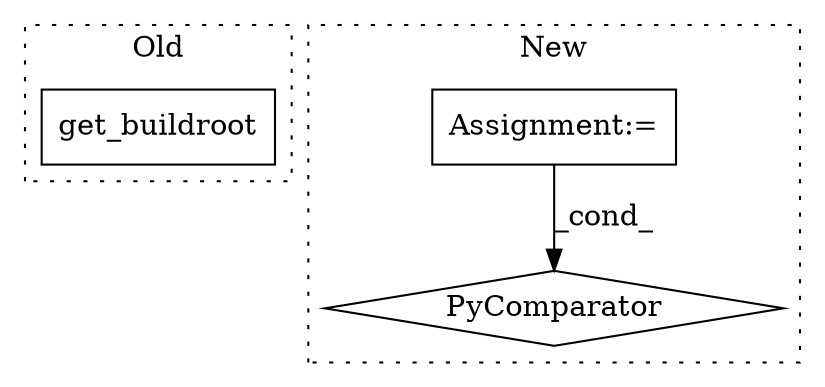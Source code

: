 digraph G {
subgraph cluster0 {
1 [label="get_buildroot" a="32" s="3121" l="15" shape="box"];
label = "Old";
style="dotted";
}
subgraph cluster1 {
2 [label="PyComparator" a="113" s="2174" l="21" shape="diamond"];
3 [label="Assignment:=" a="7" s="1880" l="1" shape="box"];
label = "New";
style="dotted";
}
3 -> 2 [label="_cond_"];
}